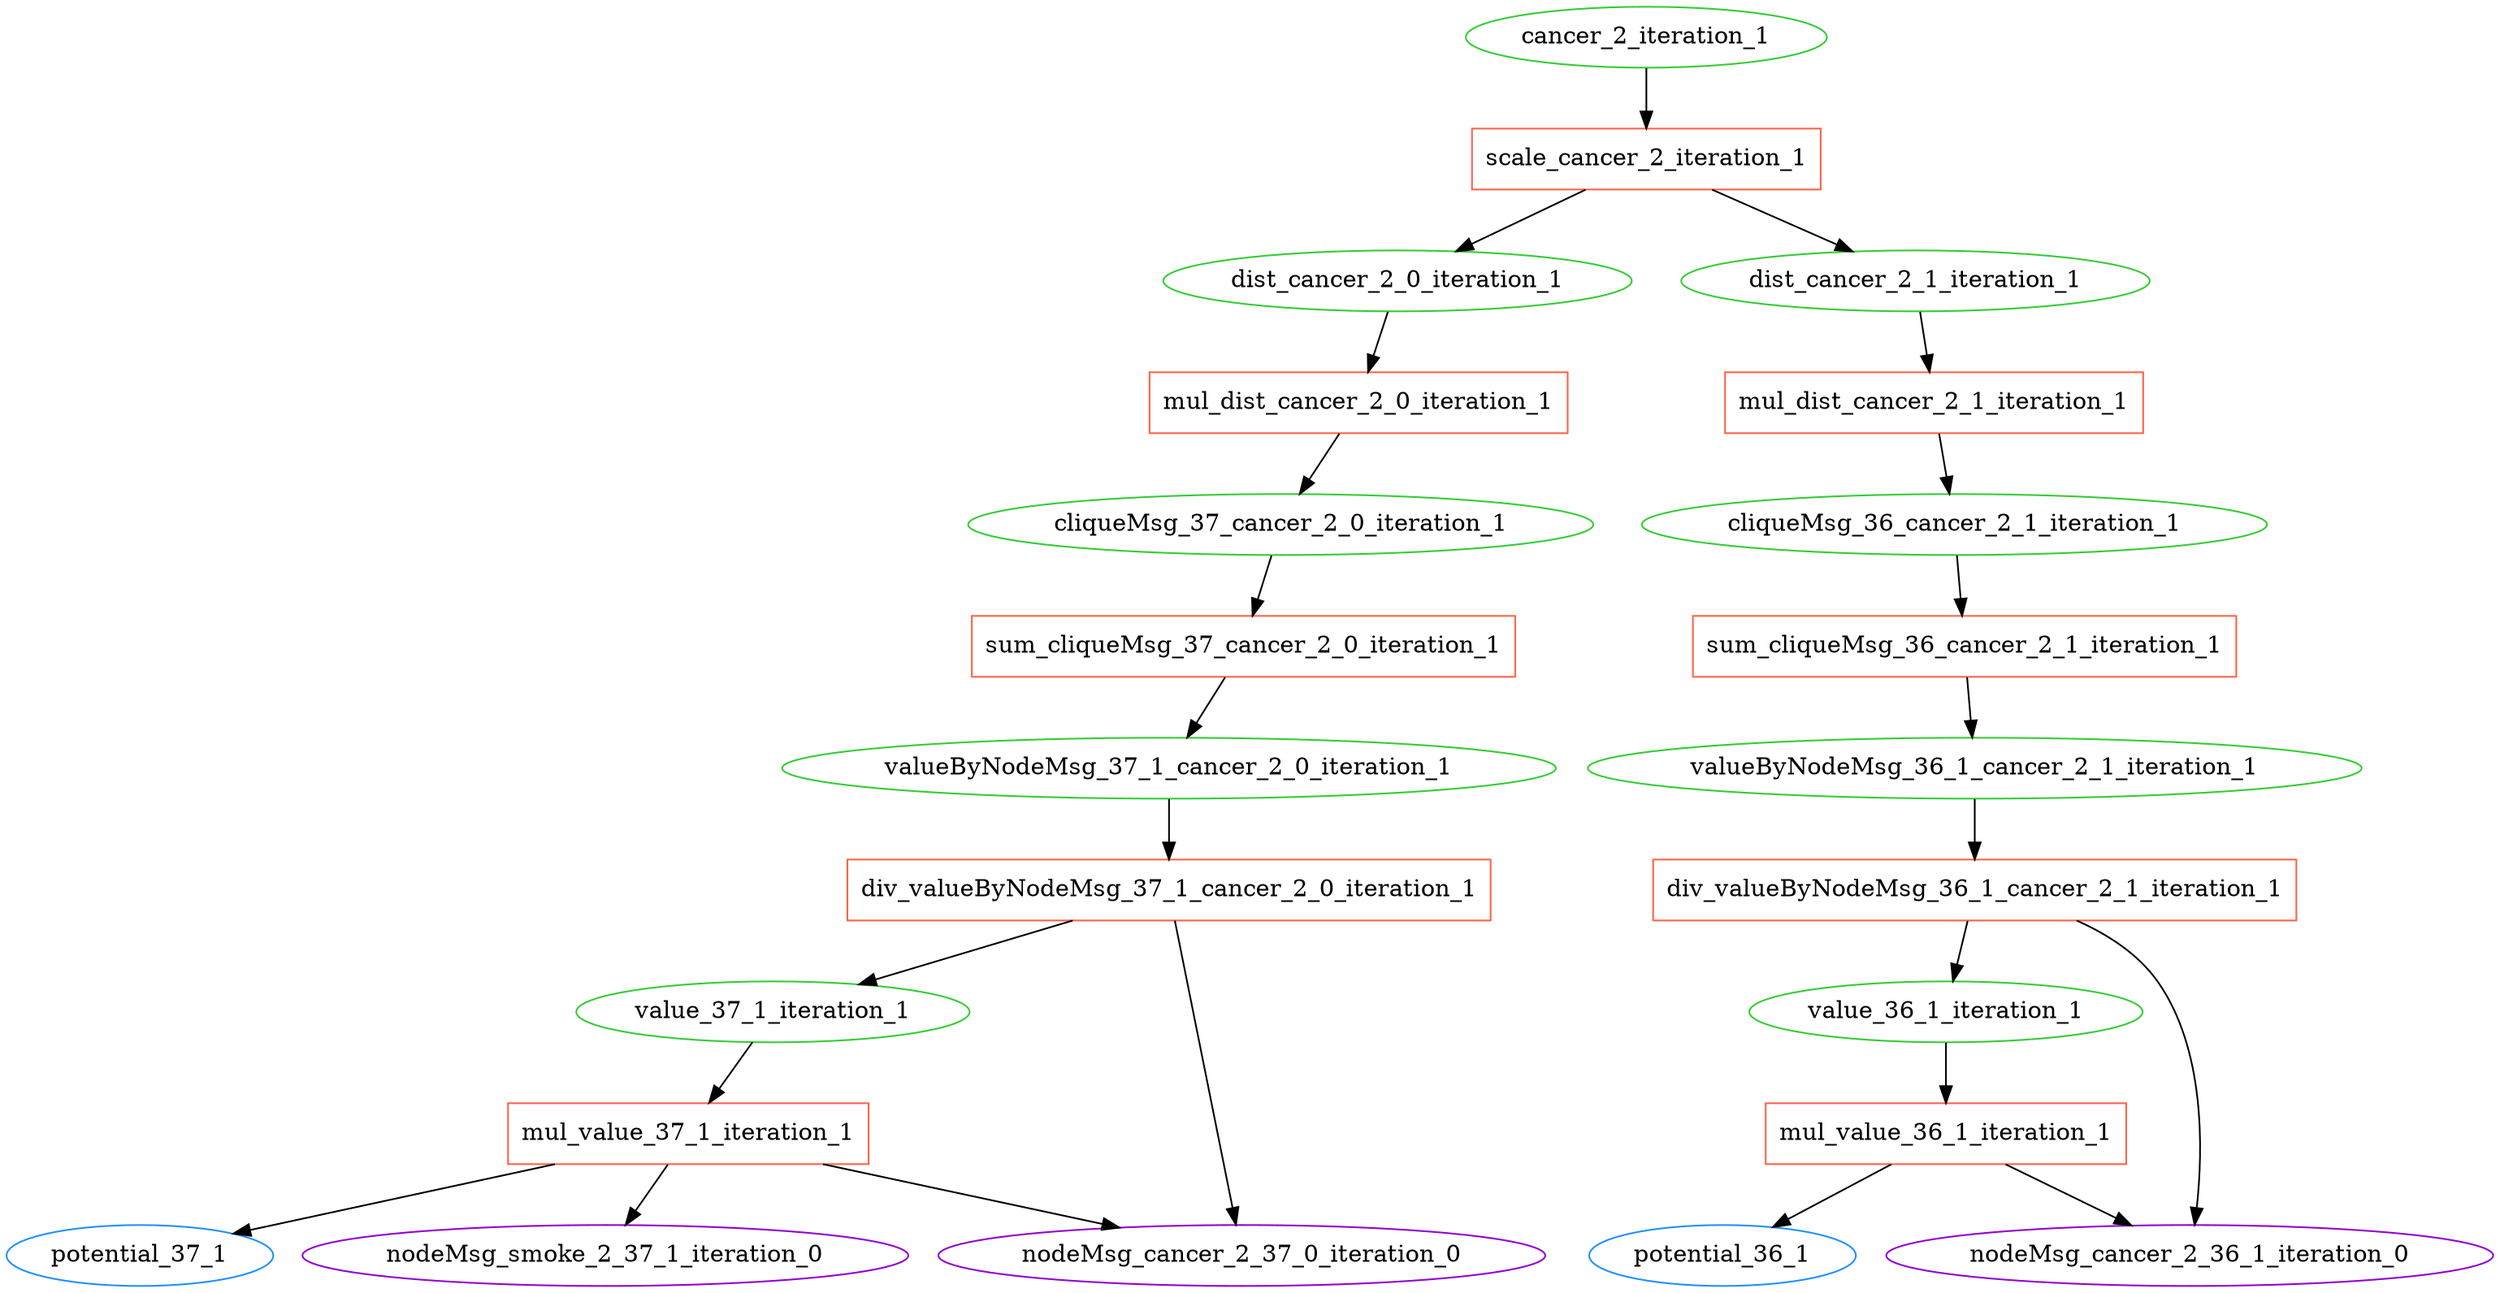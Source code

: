 digraph G {
0 [label="cancer_2_iteration_1", shape=oval, color=limegreen];
1 [label="scale_cancer_2_iteration_1", shape=box, color=tomato];
2 [label="dist_cancer_2_0_iteration_1", shape=oval, color=limegreen];
3 [label="mul_dist_cancer_2_0_iteration_1", shape=box, color=tomato];
4 [label="cliqueMsg_37_cancer_2_0_iteration_1", shape=oval, color=limegreen];
5 [label="sum_cliqueMsg_37_cancer_2_0_iteration_1", shape=box, color=tomato];
6 [label="valueByNodeMsg_37_1_cancer_2_0_iteration_1", shape=oval, color=limegreen];
7 [label="div_valueByNodeMsg_37_1_cancer_2_0_iteration_1", shape=box, color=tomato];
8 [label="value_37_1_iteration_1", shape=oval, color=limegreen];
9 [label="mul_value_37_1_iteration_1", shape=box, color=tomato];
10 [label="potential_37_1", shape=oval, color=dodgerblue];
11 [label="nodeMsg_smoke_2_37_1_iteration_0", shape=oval, color=darkviolet];
12 [label="nodeMsg_cancer_2_37_0_iteration_0", shape=oval, color=darkviolet];
13 [label="dist_cancer_2_1_iteration_1", shape=oval, color=limegreen];
14 [label="mul_dist_cancer_2_1_iteration_1", shape=box, color=tomato];
15 [label="cliqueMsg_36_cancer_2_1_iteration_1", shape=oval, color=limegreen];
16 [label="sum_cliqueMsg_36_cancer_2_1_iteration_1", shape=box, color=tomato];
17 [label="valueByNodeMsg_36_1_cancer_2_1_iteration_1", shape=oval, color=limegreen];
18 [label="div_valueByNodeMsg_36_1_cancer_2_1_iteration_1", shape=box, color=tomato];
19 [label="value_36_1_iteration_1", shape=oval, color=limegreen];
20 [label="mul_value_36_1_iteration_1", shape=box, color=tomato];
21 [label="potential_36_1", shape=oval, color=dodgerblue];
22 [label="nodeMsg_cancer_2_36_1_iteration_0", shape=oval, color=darkviolet];
0->1 ;
1->2 ;
1->13 ;
2->3 ;
3->4 ;
4->5 ;
5->6 ;
6->7 ;
7->8 ;
7->12 ;
8->9 ;
9->10 ;
9->11 ;
9->12 ;
13->14 ;
14->15 ;
15->16 ;
16->17 ;
17->18 ;
18->19 ;
18->22 ;
19->20 ;
20->21 ;
20->22 ;
}

